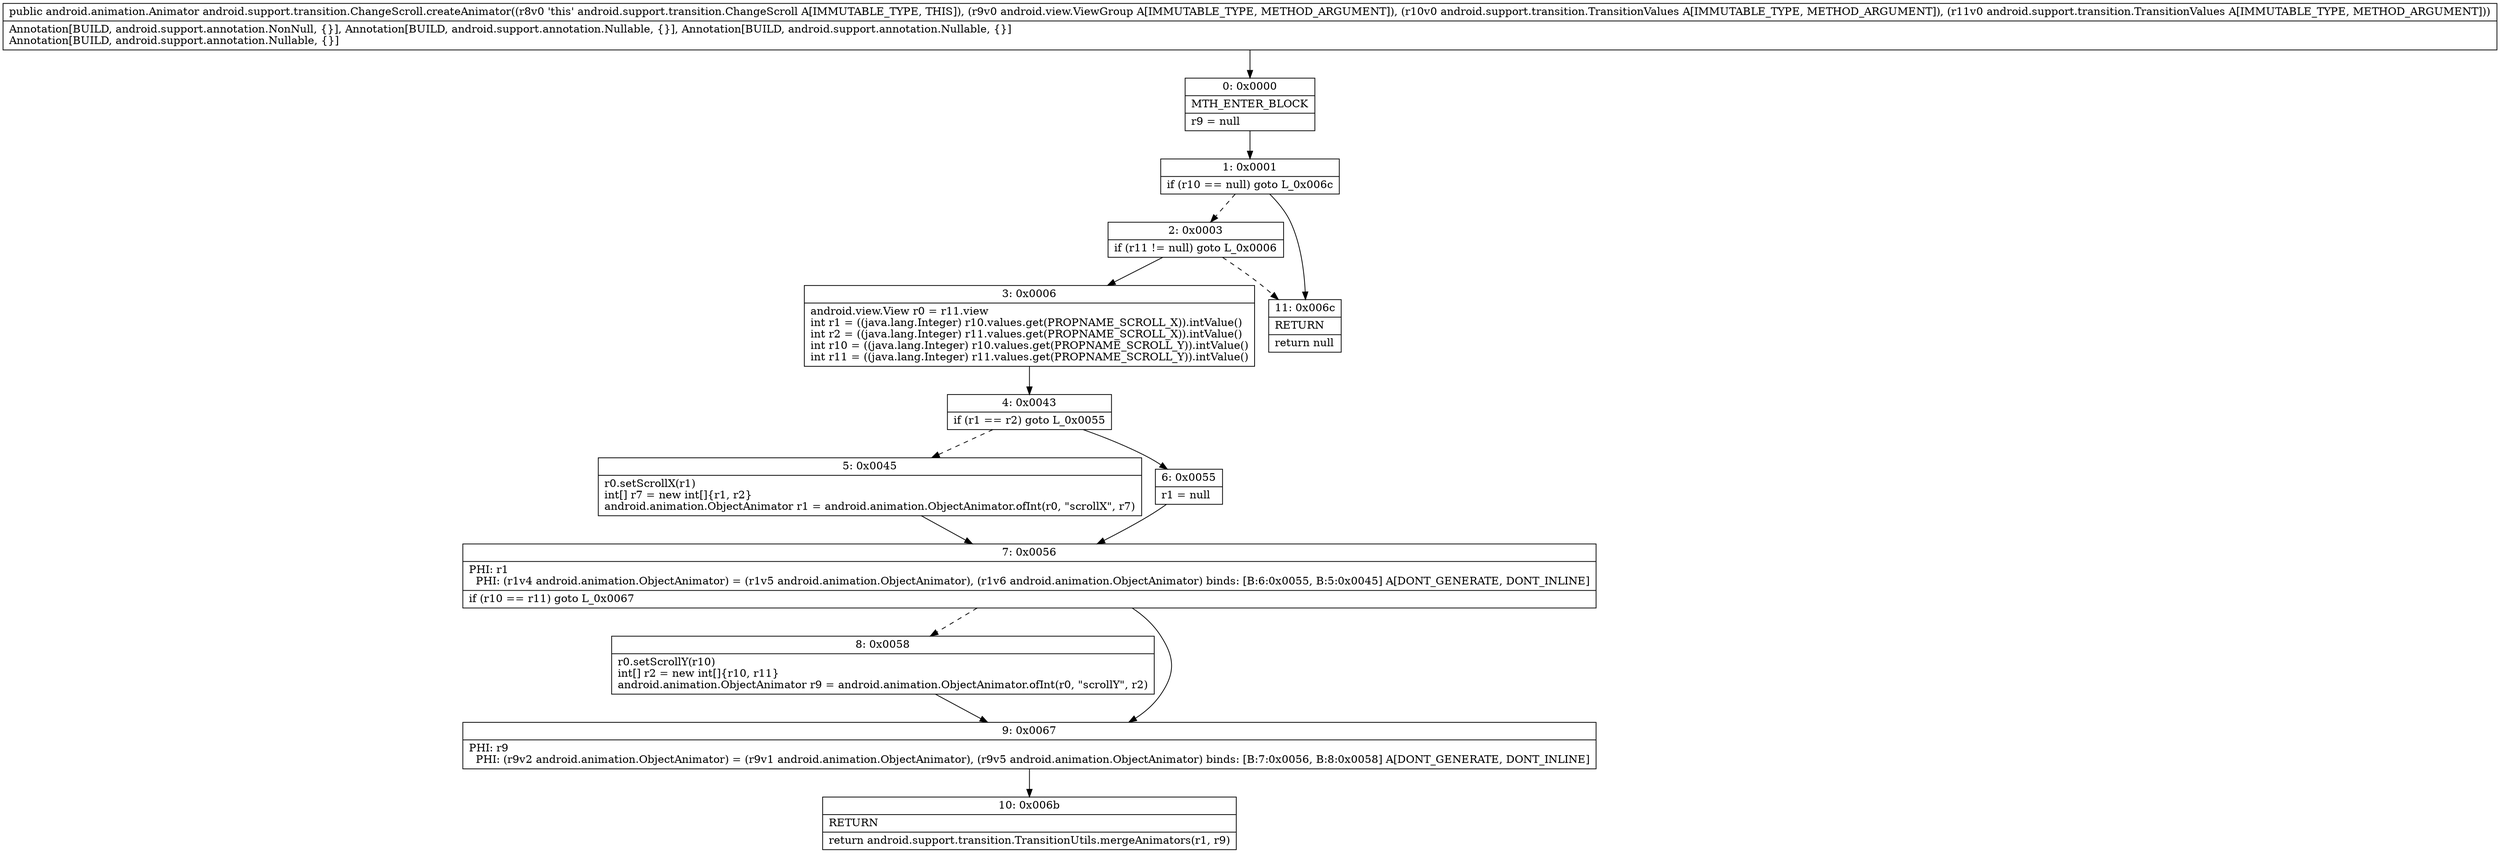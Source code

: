 digraph "CFG forandroid.support.transition.ChangeScroll.createAnimator(Landroid\/view\/ViewGroup;Landroid\/support\/transition\/TransitionValues;Landroid\/support\/transition\/TransitionValues;)Landroid\/animation\/Animator;" {
Node_0 [shape=record,label="{0\:\ 0x0000|MTH_ENTER_BLOCK\l|r9 = null\l}"];
Node_1 [shape=record,label="{1\:\ 0x0001|if (r10 == null) goto L_0x006c\l}"];
Node_2 [shape=record,label="{2\:\ 0x0003|if (r11 != null) goto L_0x0006\l}"];
Node_3 [shape=record,label="{3\:\ 0x0006|android.view.View r0 = r11.view\lint r1 = ((java.lang.Integer) r10.values.get(PROPNAME_SCROLL_X)).intValue()\lint r2 = ((java.lang.Integer) r11.values.get(PROPNAME_SCROLL_X)).intValue()\lint r10 = ((java.lang.Integer) r10.values.get(PROPNAME_SCROLL_Y)).intValue()\lint r11 = ((java.lang.Integer) r11.values.get(PROPNAME_SCROLL_Y)).intValue()\l}"];
Node_4 [shape=record,label="{4\:\ 0x0043|if (r1 == r2) goto L_0x0055\l}"];
Node_5 [shape=record,label="{5\:\ 0x0045|r0.setScrollX(r1)\lint[] r7 = new int[]\{r1, r2\}\landroid.animation.ObjectAnimator r1 = android.animation.ObjectAnimator.ofInt(r0, \"scrollX\", r7)\l}"];
Node_6 [shape=record,label="{6\:\ 0x0055|r1 = null\l}"];
Node_7 [shape=record,label="{7\:\ 0x0056|PHI: r1 \l  PHI: (r1v4 android.animation.ObjectAnimator) = (r1v5 android.animation.ObjectAnimator), (r1v6 android.animation.ObjectAnimator) binds: [B:6:0x0055, B:5:0x0045] A[DONT_GENERATE, DONT_INLINE]\l|if (r10 == r11) goto L_0x0067\l}"];
Node_8 [shape=record,label="{8\:\ 0x0058|r0.setScrollY(r10)\lint[] r2 = new int[]\{r10, r11\}\landroid.animation.ObjectAnimator r9 = android.animation.ObjectAnimator.ofInt(r0, \"scrollY\", r2)\l}"];
Node_9 [shape=record,label="{9\:\ 0x0067|PHI: r9 \l  PHI: (r9v2 android.animation.ObjectAnimator) = (r9v1 android.animation.ObjectAnimator), (r9v5 android.animation.ObjectAnimator) binds: [B:7:0x0056, B:8:0x0058] A[DONT_GENERATE, DONT_INLINE]\l}"];
Node_10 [shape=record,label="{10\:\ 0x006b|RETURN\l|return android.support.transition.TransitionUtils.mergeAnimators(r1, r9)\l}"];
Node_11 [shape=record,label="{11\:\ 0x006c|RETURN\l|return null\l}"];
MethodNode[shape=record,label="{public android.animation.Animator android.support.transition.ChangeScroll.createAnimator((r8v0 'this' android.support.transition.ChangeScroll A[IMMUTABLE_TYPE, THIS]), (r9v0 android.view.ViewGroup A[IMMUTABLE_TYPE, METHOD_ARGUMENT]), (r10v0 android.support.transition.TransitionValues A[IMMUTABLE_TYPE, METHOD_ARGUMENT]), (r11v0 android.support.transition.TransitionValues A[IMMUTABLE_TYPE, METHOD_ARGUMENT]))  | Annotation[BUILD, android.support.annotation.NonNull, \{\}], Annotation[BUILD, android.support.annotation.Nullable, \{\}], Annotation[BUILD, android.support.annotation.Nullable, \{\}]\lAnnotation[BUILD, android.support.annotation.Nullable, \{\}]\l}"];
MethodNode -> Node_0;
Node_0 -> Node_1;
Node_1 -> Node_2[style=dashed];
Node_1 -> Node_11;
Node_2 -> Node_3;
Node_2 -> Node_11[style=dashed];
Node_3 -> Node_4;
Node_4 -> Node_5[style=dashed];
Node_4 -> Node_6;
Node_5 -> Node_7;
Node_6 -> Node_7;
Node_7 -> Node_8[style=dashed];
Node_7 -> Node_9;
Node_8 -> Node_9;
Node_9 -> Node_10;
}

